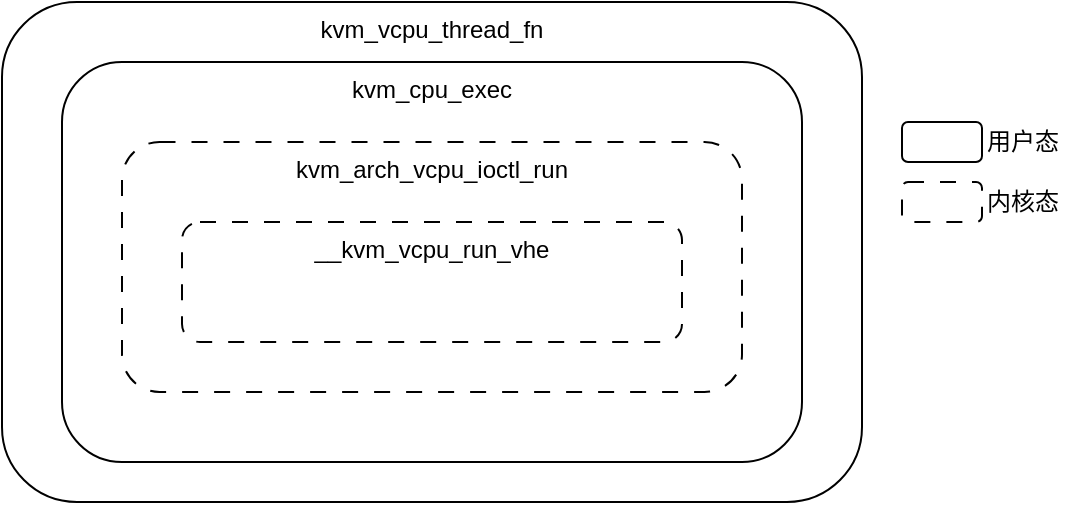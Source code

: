 <mxfile version="21.6.9" type="github" pages="3">
  <diagram name="Page-1" id="zuszLwFf8kK9XqThAfdi">
    <mxGraphModel dx="794" dy="424" grid="1" gridSize="10" guides="1" tooltips="1" connect="1" arrows="1" fold="1" page="1" pageScale="1" pageWidth="827" pageHeight="1169" math="0" shadow="0">
      <root>
        <mxCell id="0" />
        <mxCell id="1" parent="0" />
        <mxCell id="9-FFxtgB4ubAdGaEQEZj-1" value="&lt;span style=&quot;background-color: initial;&quot;&gt;kvm_vcpu_thread_fn&lt;/span&gt;" style="rounded=1;whiteSpace=wrap;html=1;align=center;horizontal=1;verticalAlign=top;" parent="1" vertex="1">
          <mxGeometry x="180" y="110" width="430" height="250" as="geometry" />
        </mxCell>
        <mxCell id="9-FFxtgB4ubAdGaEQEZj-2" value="kvm_cpu_exec" style="rounded=1;whiteSpace=wrap;html=1;align=center;verticalAlign=top;" parent="1" vertex="1">
          <mxGeometry x="210" y="140" width="370" height="200" as="geometry" />
        </mxCell>
        <mxCell id="9-FFxtgB4ubAdGaEQEZj-3" value="kvm_arch_vcpu_ioctl_run" style="rounded=1;whiteSpace=wrap;html=1;horizontal=1;verticalAlign=top;align=center;dashed=1;dashPattern=8 8;" parent="1" vertex="1">
          <mxGeometry x="240" y="180" width="310" height="125" as="geometry" />
        </mxCell>
        <mxCell id="9-FFxtgB4ubAdGaEQEZj-4" value="__kvm_vcpu_run_vhe" style="rounded=1;whiteSpace=wrap;html=1;verticalAlign=top;dashed=1;dashPattern=8 8;" parent="1" vertex="1">
          <mxGeometry x="270" y="220" width="250" height="60" as="geometry" />
        </mxCell>
        <mxCell id="9-FFxtgB4ubAdGaEQEZj-5" value="" style="rounded=1;whiteSpace=wrap;html=1;" parent="1" vertex="1">
          <mxGeometry x="630" y="170" width="40" height="20" as="geometry" />
        </mxCell>
        <mxCell id="9-FFxtgB4ubAdGaEQEZj-6" value="用户态" style="text;html=1;align=center;verticalAlign=middle;resizable=0;points=[];autosize=1;strokeColor=none;fillColor=none;" parent="1" vertex="1">
          <mxGeometry x="660" y="165" width="60" height="30" as="geometry" />
        </mxCell>
        <mxCell id="9-FFxtgB4ubAdGaEQEZj-7" value="" style="rounded=1;whiteSpace=wrap;html=1;dashed=1;dashPattern=8 8;" parent="1" vertex="1">
          <mxGeometry x="630" y="200" width="40" height="20" as="geometry" />
        </mxCell>
        <mxCell id="9-FFxtgB4ubAdGaEQEZj-8" value="内核态" style="text;html=1;align=center;verticalAlign=middle;resizable=0;points=[];autosize=1;strokeColor=none;fillColor=none;dashed=1;dashPattern=12 12;" parent="1" vertex="1">
          <mxGeometry x="660" y="195" width="60" height="30" as="geometry" />
        </mxCell>
      </root>
    </mxGraphModel>
  </diagram>
  <diagram id="j3-DwG2POdbizoOCvqK-" name="第 2 页">
    <mxGraphModel dx="2415" dy="848" grid="1" gridSize="10" guides="1" tooltips="1" connect="1" arrows="1" fold="1" page="1" pageScale="1" pageWidth="827" pageHeight="1169" math="0" shadow="0">
      <root>
        <mxCell id="0" />
        <mxCell id="1" parent="0" />
        <mxCell id="7JrC2zFPBEuQynAGvzlJ-2" value="" style="edgeStyle=orthogonalEdgeStyle;rounded=0;orthogonalLoop=1;jettySize=auto;html=1;" parent="1" source="Fx4I7Sa5HXXDlHgbg-gV-1" target="7JrC2zFPBEuQynAGvzlJ-1" edge="1">
          <mxGeometry relative="1" as="geometry" />
        </mxCell>
        <mxCell id="Fx4I7Sa5HXXDlHgbg-gV-1" value="qemu_init" style="rounded=0;whiteSpace=wrap;html=1;" parent="1" vertex="1">
          <mxGeometry x="30" y="130" width="120" height="60" as="geometry" />
        </mxCell>
        <mxCell id="7JrC2zFPBEuQynAGvzlJ-4" value="" style="edgeStyle=orthogonalEdgeStyle;rounded=0;orthogonalLoop=1;jettySize=auto;html=1;" parent="1" source="7JrC2zFPBEuQynAGvzlJ-1" target="7JrC2zFPBEuQynAGvzlJ-3" edge="1">
          <mxGeometry relative="1" as="geometry" />
        </mxCell>
        <mxCell id="7JrC2zFPBEuQynAGvzlJ-1" value="kvm_vcpu_thread_fn" style="rounded=0;whiteSpace=wrap;html=1;" parent="1" vertex="1">
          <mxGeometry x="180" y="130" width="120" height="60" as="geometry" />
        </mxCell>
        <mxCell id="7JrC2zFPBEuQynAGvzlJ-7" value="" style="edgeStyle=orthogonalEdgeStyle;rounded=0;orthogonalLoop=1;jettySize=auto;html=1;entryX=0;entryY=0.5;entryDx=0;entryDy=0;" parent="1" source="7JrC2zFPBEuQynAGvzlJ-3" target="7JrC2zFPBEuQynAGvzlJ-5" edge="1">
          <mxGeometry relative="1" as="geometry" />
        </mxCell>
        <mxCell id="7JrC2zFPBEuQynAGvzlJ-3" value="kvm_init_vcpu" style="rounded=0;whiteSpace=wrap;html=1;" parent="1" vertex="1">
          <mxGeometry x="330" y="130" width="120" height="60" as="geometry" />
        </mxCell>
        <mxCell id="7JrC2zFPBEuQynAGvzlJ-5" value="kvm_init_vcpu" style="rounded=0;whiteSpace=wrap;html=1;" parent="1" vertex="1">
          <mxGeometry x="480" y="130" width="120" height="60" as="geometry" />
        </mxCell>
        <mxCell id="7JrC2zFPBEuQynAGvzlJ-32" style="edgeStyle=orthogonalEdgeStyle;rounded=0;orthogonalLoop=1;jettySize=auto;html=1;exitX=0.5;exitY=1;exitDx=0;exitDy=0;entryX=0.5;entryY=0;entryDx=0;entryDy=0;" parent="1" source="7JrC2zFPBEuQynAGvzlJ-8" target="7JrC2zFPBEuQynAGvzlJ-24" edge="1">
          <mxGeometry relative="1" as="geometry" />
        </mxCell>
        <mxCell id="7JrC2zFPBEuQynAGvzlJ-8" value="&lt;font style=&quot;font-size: 10px;&quot;&gt;&amp;nbsp;KVM_CREATE_VCPU&lt;/font&gt;" style="rounded=0;whiteSpace=wrap;html=1;" parent="1" vertex="1">
          <mxGeometry x="30" y="370" width="120" height="60" as="geometry" />
        </mxCell>
        <mxCell id="7JrC2zFPBEuQynAGvzlJ-10" value="&lt;font style=&quot;font-size: 8px;&quot;&gt;KVM_GET_VCPU_MMAP_SIZE&lt;/font&gt;" style="rounded=0;whiteSpace=wrap;html=1;" parent="1" vertex="1">
          <mxGeometry x="190" y="370" width="120" height="60" as="geometry" />
        </mxCell>
        <mxCell id="7JrC2zFPBEuQynAGvzlJ-11" value="&lt;font style=&quot;font-size: 8px;&quot;&gt;KVM_GET_VCPU_MMAP_SIZE&lt;/font&gt;" style="rounded=0;whiteSpace=wrap;html=1;" parent="1" vertex="1">
          <mxGeometry x="354" y="370" width="120" height="60" as="geometry" />
        </mxCell>
        <mxCell id="7JrC2zFPBEuQynAGvzlJ-15" value="" style="edgeStyle=orthogonalEdgeStyle;rounded=0;orthogonalLoop=1;jettySize=auto;html=1;" parent="1" source="7JrC2zFPBEuQynAGvzlJ-12" target="7JrC2zFPBEuQynAGvzlJ-14" edge="1">
          <mxGeometry relative="1" as="geometry" />
        </mxCell>
        <mxCell id="7JrC2zFPBEuQynAGvzlJ-12" value="&lt;font style=&quot;font-size: 8px;&quot;&gt;kvm_arch_init_vcpu&lt;/font&gt;" style="rounded=0;whiteSpace=wrap;html=1;" parent="1" vertex="1">
          <mxGeometry x="510" y="250" width="120" height="60" as="geometry" />
        </mxCell>
        <mxCell id="7JrC2zFPBEuQynAGvzlJ-14" value="&lt;font style=&quot;font-size: 8px;&quot;&gt;kvm_arm_vcpu_init&lt;/font&gt;" style="rounded=0;whiteSpace=wrap;html=1;" parent="1" vertex="1">
          <mxGeometry x="770" y="210" width="120" height="60" as="geometry" />
        </mxCell>
        <mxCell id="7JrC2zFPBEuQynAGvzlJ-16" value="&lt;font style=&quot;font-size: 8px;&quot;&gt;KVM_ARM_VCPU_INIT&lt;/font&gt;" style="whiteSpace=wrap;html=1;rounded=0;" parent="1" vertex="1">
          <mxGeometry x="520" y="370" width="120" height="60" as="geometry" />
        </mxCell>
        <mxCell id="7JrC2zFPBEuQynAGvzlJ-19" value="" style="endArrow=none;dashed=1;html=1;rounded=0;" parent="1" edge="1">
          <mxGeometry width="50" height="50" relative="1" as="geometry">
            <mxPoint x="-70" y="480" as="sourcePoint" />
            <mxPoint x="670" y="480" as="targetPoint" />
          </mxGeometry>
        </mxCell>
        <mxCell id="7JrC2zFPBEuQynAGvzlJ-20" value="user" style="text;html=1;align=center;verticalAlign=middle;resizable=0;points=[];autosize=1;strokeColor=none;fillColor=none;" parent="1" vertex="1">
          <mxGeometry x="-70" y="440" width="50" height="30" as="geometry" />
        </mxCell>
        <mxCell id="7JrC2zFPBEuQynAGvzlJ-21" value="kernel" style="text;html=1;align=center;verticalAlign=middle;resizable=0;points=[];autosize=1;strokeColor=none;fillColor=none;" parent="1" vertex="1">
          <mxGeometry x="-75" y="490" width="60" height="30" as="geometry" />
        </mxCell>
        <mxCell id="7JrC2zFPBEuQynAGvzlJ-24" value="struct kvm_vcpu vcpu" style="swimlane;whiteSpace=wrap;html=1;startSize=23;" parent="1" vertex="1">
          <mxGeometry x="20" y="530" width="140" height="110" as="geometry" />
        </mxCell>
        <mxCell id="7JrC2zFPBEuQynAGvzlJ-25" value="struct&amp;nbsp; kvm_run run" style="text;html=1;align=center;verticalAlign=middle;resizable=0;points=[];autosize=1;strokeColor=none;fillColor=none;" parent="7JrC2zFPBEuQynAGvzlJ-24" vertex="1">
          <mxGeometry x="-5" y="50" width="130" height="30" as="geometry" />
        </mxCell>
        <mxCell id="7JrC2zFPBEuQynAGvzlJ-26" value="....." style="text;html=1;align=center;verticalAlign=middle;resizable=0;points=[];autosize=1;strokeColor=none;fillColor=none;" parent="7JrC2zFPBEuQynAGvzlJ-24" vertex="1">
          <mxGeometry x="20" y="25" width="40" height="30" as="geometry" />
        </mxCell>
        <mxCell id="7JrC2zFPBEuQynAGvzlJ-30" value="....." style="text;html=1;align=center;verticalAlign=middle;resizable=0;points=[];autosize=1;strokeColor=none;fillColor=none;" parent="7JrC2zFPBEuQynAGvzlJ-24" vertex="1">
          <mxGeometry x="20" y="70" width="40" height="30" as="geometry" />
        </mxCell>
        <mxCell id="gcBi_6Y43JCfSUHj8arV-20" style="edgeStyle=none;rounded=0;orthogonalLoop=1;jettySize=auto;html=1;exitX=0.5;exitY=1;exitDx=0;exitDy=0;entryX=0.5;entryY=0;entryDx=0;entryDy=0;" parent="1" source="gcBi_6Y43JCfSUHj8arV-1" target="gcBi_6Y43JCfSUHj8arV-6" edge="1">
          <mxGeometry relative="1" as="geometry" />
        </mxCell>
        <mxCell id="gcBi_6Y43JCfSUHj8arV-1" value="thread0" style="rounded=1;whiteSpace=wrap;html=1;" parent="1" vertex="1">
          <mxGeometry x="45" y="760" width="120" height="60" as="geometry" />
        </mxCell>
        <mxCell id="gcBi_6Y43JCfSUHj8arV-2" value="thread1" style="rounded=1;whiteSpace=wrap;html=1;" parent="1" vertex="1">
          <mxGeometry x="210" y="760" width="120" height="60" as="geometry" />
        </mxCell>
        <mxCell id="gcBi_6Y43JCfSUHj8arV-4" value="thread2" style="rounded=1;whiteSpace=wrap;html=1;" parent="1" vertex="1">
          <mxGeometry x="370" y="760" width="120" height="60" as="geometry" />
        </mxCell>
        <mxCell id="gcBi_6Y43JCfSUHj8arV-5" value="thread3" style="rounded=1;whiteSpace=wrap;html=1;" parent="1" vertex="1">
          <mxGeometry x="530" y="760" width="120" height="60" as="geometry" />
        </mxCell>
        <mxCell id="gcBi_6Y43JCfSUHj8arV-6" value="struct kvm_vcpu vcpu" style="swimlane;whiteSpace=wrap;html=1;startSize=23;" parent="1" vertex="1">
          <mxGeometry x="35" y="910" width="140" height="110" as="geometry" />
        </mxCell>
        <mxCell id="gcBi_6Y43JCfSUHj8arV-7" value="&lt;div style=&quot;text-align: left;&quot;&gt;&lt;span style=&quot;background-color: initial;&quot;&gt;&lt;span style=&quot;white-space: pre;&quot;&gt;&#x9;&lt;/span&gt;&lt;span style=&quot;white-space: pre;&quot;&gt;&#x9;&lt;/span&gt;&lt;b&gt;...&lt;/b&gt;&lt;/span&gt;&lt;/div&gt;&lt;div style=&quot;text-align: left;&quot;&gt;&lt;span style=&quot;background-color: initial;&quot;&gt;int cpu&lt;/span&gt;&lt;/div&gt;&lt;div style=&quot;text-align: left;&quot;&gt;&lt;span style=&quot;background-color: initial;&quot;&gt;int vcpu_id = 0&lt;/span&gt;&lt;/div&gt;struct&amp;nbsp; kvm_run run&lt;br&gt;&lt;b&gt;&amp;nbsp; &amp;nbsp;...&lt;/b&gt;" style="text;html=1;align=center;verticalAlign=middle;resizable=0;points=[];autosize=1;strokeColor=none;fillColor=none;" parent="gcBi_6Y43JCfSUHj8arV-6" vertex="1">
          <mxGeometry x="-5" y="20" width="130" height="90" as="geometry" />
        </mxCell>
        <mxCell id="gcBi_6Y43JCfSUHj8arV-10" value="struct kvm_vcpu vcpu" style="swimlane;whiteSpace=wrap;html=1;startSize=23;" parent="1" vertex="1">
          <mxGeometry x="215" y="910" width="140" height="110" as="geometry" />
        </mxCell>
        <mxCell id="gcBi_6Y43JCfSUHj8arV-11" value="&lt;div style=&quot;text-align: left;&quot;&gt;&lt;span style=&quot;background-color: initial;&quot;&gt;&lt;span style=&quot;white-space: pre;&quot;&gt;&#x9;&lt;/span&gt;&lt;span style=&quot;white-space: pre;&quot;&gt;&#x9;&lt;/span&gt;&lt;b&gt;...&lt;/b&gt;&lt;/span&gt;&lt;/div&gt;&lt;div style=&quot;text-align: left;&quot;&gt;&lt;span style=&quot;background-color: initial;&quot;&gt;int cpu&lt;/span&gt;&lt;/div&gt;&lt;div style=&quot;text-align: left;&quot;&gt;&lt;span style=&quot;background-color: initial;&quot;&gt;int vcpu_id = 1&lt;/span&gt;&lt;/div&gt;struct&amp;nbsp; kvm_run run&lt;br&gt;&lt;b&gt;&amp;nbsp; &amp;nbsp;...&lt;/b&gt;" style="text;html=1;align=center;verticalAlign=middle;resizable=0;points=[];autosize=1;strokeColor=none;fillColor=none;" parent="gcBi_6Y43JCfSUHj8arV-10" vertex="1">
          <mxGeometry x="-5" y="20" width="130" height="90" as="geometry" />
        </mxCell>
        <mxCell id="gcBi_6Y43JCfSUHj8arV-12" value="struct kvm_vcpu vcpu" style="swimlane;whiteSpace=wrap;html=1;startSize=23;" parent="1" vertex="1">
          <mxGeometry x="390" y="910" width="140" height="110" as="geometry" />
        </mxCell>
        <mxCell id="gcBi_6Y43JCfSUHj8arV-13" value="&lt;div style=&quot;text-align: left;&quot;&gt;&lt;span style=&quot;background-color: initial;&quot;&gt;&lt;span style=&quot;white-space: pre;&quot;&gt;&#x9;&lt;/span&gt;&lt;span style=&quot;white-space: pre;&quot;&gt;&#x9;&lt;/span&gt;&lt;b&gt;...&lt;/b&gt;&lt;/span&gt;&lt;/div&gt;&lt;div style=&quot;text-align: left;&quot;&gt;&lt;span style=&quot;background-color: initial;&quot;&gt;int cpu&lt;/span&gt;&lt;/div&gt;&lt;div style=&quot;text-align: left;&quot;&gt;&lt;span style=&quot;background-color: initial;&quot;&gt;int vcpu_id = 2&lt;/span&gt;&lt;/div&gt;struct&amp;nbsp; kvm_run run&lt;br&gt;&lt;b&gt;&amp;nbsp; &amp;nbsp;...&lt;/b&gt;" style="text;html=1;align=center;verticalAlign=middle;resizable=0;points=[];autosize=1;strokeColor=none;fillColor=none;" parent="gcBi_6Y43JCfSUHj8arV-12" vertex="1">
          <mxGeometry x="-5" y="20" width="130" height="90" as="geometry" />
        </mxCell>
        <mxCell id="gcBi_6Y43JCfSUHj8arV-14" value="struct kvm_vcpu vcpu" style="swimlane;whiteSpace=wrap;html=1;startSize=23;" parent="1" vertex="1">
          <mxGeometry x="565" y="910" width="140" height="110" as="geometry" />
        </mxCell>
        <mxCell id="gcBi_6Y43JCfSUHj8arV-15" value="&lt;div style=&quot;text-align: left;&quot;&gt;&lt;span style=&quot;background-color: initial;&quot;&gt;&lt;span style=&quot;white-space: pre;&quot;&gt;&#x9;&lt;/span&gt;&lt;span style=&quot;white-space: pre;&quot;&gt;&#x9;&lt;/span&gt;&lt;b&gt;...&lt;/b&gt;&lt;/span&gt;&lt;/div&gt;&lt;div style=&quot;text-align: left;&quot;&gt;&lt;span style=&quot;background-color: initial;&quot;&gt;int cpu&lt;/span&gt;&lt;/div&gt;&lt;div style=&quot;text-align: left;&quot;&gt;&lt;span style=&quot;background-color: initial;&quot;&gt;int vcpu_id = 3&lt;/span&gt;&lt;/div&gt;struct&amp;nbsp; kvm_run run&lt;br&gt;&lt;b&gt;&amp;nbsp; &amp;nbsp;...&lt;/b&gt;" style="text;html=1;align=center;verticalAlign=middle;resizable=0;points=[];autosize=1;strokeColor=none;fillColor=none;" parent="gcBi_6Y43JCfSUHj8arV-14" vertex="1">
          <mxGeometry x="-5" y="20" width="130" height="90" as="geometry" />
        </mxCell>
        <mxCell id="gcBi_6Y43JCfSUHj8arV-17" value="" style="endArrow=none;dashed=1;html=1;rounded=0;" parent="1" edge="1">
          <mxGeometry width="50" height="50" relative="1" as="geometry">
            <mxPoint x="-40" y="860" as="sourcePoint" />
            <mxPoint x="730" y="860" as="targetPoint" />
          </mxGeometry>
        </mxCell>
        <mxCell id="mRVIEYRmilJuDwfBU4cw-1" value="ioctl&lt;br&gt;&amp;nbsp;KVM_CREATE_VCPU" style="edgeLabel;html=1;align=center;verticalAlign=middle;resizable=0;points=[];" parent="gcBi_6Y43JCfSUHj8arV-17" vertex="1" connectable="0">
          <mxGeometry x="-0.617" y="-3" relative="1" as="geometry">
            <mxPoint as="offset" />
          </mxGeometry>
        </mxCell>
        <mxCell id="gcBi_6Y43JCfSUHj8arV-18" value="&lt;b&gt;qemu&lt;/b&gt;" style="text;html=1;strokeColor=none;fillColor=none;align=center;verticalAlign=middle;whiteSpace=wrap;rounded=0;" parent="1" vertex="1">
          <mxGeometry x="-40" y="820" width="60" height="30" as="geometry" />
        </mxCell>
        <mxCell id="gcBi_6Y43JCfSUHj8arV-19" value="&lt;b&gt;kvm&lt;/b&gt;" style="text;html=1;strokeColor=none;fillColor=none;align=center;verticalAlign=middle;whiteSpace=wrap;rounded=0;" parent="1" vertex="1">
          <mxGeometry x="-40" y="870" width="60" height="30" as="geometry" />
        </mxCell>
        <mxCell id="gcBi_6Y43JCfSUHj8arV-21" style="edgeStyle=none;rounded=0;orthogonalLoop=1;jettySize=auto;html=1;exitX=0.5;exitY=1;exitDx=0;exitDy=0;entryX=0.5;entryY=0;entryDx=0;entryDy=0;" parent="1" edge="1">
          <mxGeometry relative="1" as="geometry">
            <mxPoint x="269.33" y="820" as="sourcePoint" />
            <mxPoint x="269.33" y="910" as="targetPoint" />
          </mxGeometry>
        </mxCell>
        <mxCell id="mRVIEYRmilJuDwfBU4cw-2" value="ioctl&lt;br style=&quot;border-color: var(--border-color);&quot;&gt;&amp;nbsp;KVM_CREATE_VCPU" style="edgeLabel;html=1;align=center;verticalAlign=middle;resizable=0;points=[];" parent="gcBi_6Y43JCfSUHj8arV-21" vertex="1" connectable="0">
          <mxGeometry x="-0.12" relative="1" as="geometry">
            <mxPoint as="offset" />
          </mxGeometry>
        </mxCell>
        <mxCell id="gcBi_6Y43JCfSUHj8arV-22" style="edgeStyle=none;rounded=0;orthogonalLoop=1;jettySize=auto;html=1;exitX=0.5;exitY=1;exitDx=0;exitDy=0;entryX=0.5;entryY=0;entryDx=0;entryDy=0;" parent="1" edge="1">
          <mxGeometry relative="1" as="geometry">
            <mxPoint x="429.33" y="820" as="sourcePoint" />
            <mxPoint x="429.33" y="910" as="targetPoint" />
          </mxGeometry>
        </mxCell>
        <mxCell id="mRVIEYRmilJuDwfBU4cw-3" value="ioctl&lt;br style=&quot;border-color: var(--border-color);&quot;&gt;&amp;nbsp;KVM_CREATE_VCPU" style="edgeLabel;html=1;align=center;verticalAlign=middle;resizable=0;points=[];" parent="gcBi_6Y43JCfSUHj8arV-22" vertex="1" connectable="0">
          <mxGeometry x="-0.12" y="2" relative="1" as="geometry">
            <mxPoint as="offset" />
          </mxGeometry>
        </mxCell>
        <mxCell id="gcBi_6Y43JCfSUHj8arV-23" style="edgeStyle=none;rounded=0;orthogonalLoop=1;jettySize=auto;html=1;exitX=0.5;exitY=1;exitDx=0;exitDy=0;entryX=0.5;entryY=0;entryDx=0;entryDy=0;" parent="1" edge="1">
          <mxGeometry relative="1" as="geometry">
            <mxPoint x="589.33" y="820" as="sourcePoint" />
            <mxPoint x="589.33" y="910" as="targetPoint" />
          </mxGeometry>
        </mxCell>
        <mxCell id="mRVIEYRmilJuDwfBU4cw-4" value="ioctl&lt;br style=&quot;border-color: var(--border-color);&quot;&gt;&amp;nbsp;KVM_CREATE_VCPU" style="edgeLabel;html=1;align=center;verticalAlign=middle;resizable=0;points=[];" parent="gcBi_6Y43JCfSUHj8arV-23" vertex="1" connectable="0">
          <mxGeometry x="-0.026" y="1" relative="1" as="geometry">
            <mxPoint as="offset" />
          </mxGeometry>
        </mxCell>
      </root>
    </mxGraphModel>
  </diagram>
  <diagram id="oJbNUGM3LLejB1kMaPjd" name="第 3 页">
    <mxGraphModel dx="794" dy="424" grid="1" gridSize="10" guides="1" tooltips="1" connect="1" arrows="1" fold="1" page="1" pageScale="1" pageWidth="827" pageHeight="1169" math="0" shadow="0">
      <root>
        <mxCell id="0" />
        <mxCell id="1" parent="0" />
        <mxCell id="t-q6vKPBpT5YQisp-qak-2" value="Secure Monitor" style="rounded=0;whiteSpace=wrap;html=1;" vertex="1" parent="1">
          <mxGeometry x="260" y="420" width="300" height="40" as="geometry" />
        </mxCell>
        <mxCell id="t-q6vKPBpT5YQisp-qak-3" value="EL3" style="text;html=1;strokeColor=none;fillColor=none;align=center;verticalAlign=middle;whiteSpace=wrap;rounded=0;" vertex="1" parent="1">
          <mxGeometry x="210" y="425" width="60" height="30" as="geometry" />
        </mxCell>
        <mxCell id="t-q6vKPBpT5YQisp-qak-4" value="Host Os" style="rounded=0;whiteSpace=wrap;html=1;" vertex="1" parent="1">
          <mxGeometry x="260" y="350" width="300" height="60" as="geometry" />
        </mxCell>
        <mxCell id="t-q6vKPBpT5YQisp-qak-5" value="EL2" style="text;html=1;strokeColor=none;fillColor=none;align=center;verticalAlign=middle;whiteSpace=wrap;rounded=0;" vertex="1" parent="1">
          <mxGeometry x="210" y="360" width="60" height="30" as="geometry" />
        </mxCell>
        <mxCell id="t-q6vKPBpT5YQisp-qak-6" value="Guest Os" style="rounded=0;whiteSpace=wrap;html=1;" vertex="1" parent="1">
          <mxGeometry x="260" y="310" width="90" height="30" as="geometry" />
        </mxCell>
        <mxCell id="t-q6vKPBpT5YQisp-qak-7" value="Guest Apps" style="rounded=0;whiteSpace=wrap;html=1;" vertex="1" parent="1">
          <mxGeometry x="260" y="270" width="90" height="30" as="geometry" />
        </mxCell>
        <mxCell id="t-q6vKPBpT5YQisp-qak-8" value="Guest Os" style="rounded=0;whiteSpace=wrap;html=1;" vertex="1" parent="1">
          <mxGeometry x="365" y="310" width="90" height="30" as="geometry" />
        </mxCell>
        <mxCell id="fEuWTQVpRGaHK7YzpKn5-1" value="Guest Apps" style="rounded=0;whiteSpace=wrap;html=1;" vertex="1" parent="1">
          <mxGeometry x="365" y="270" width="90" height="30" as="geometry" />
        </mxCell>
        <mxCell id="fEuWTQVpRGaHK7YzpKn5-2" value="EL1" style="text;html=1;strokeColor=none;fillColor=none;align=center;verticalAlign=middle;whiteSpace=wrap;rounded=0;" vertex="1" parent="1">
          <mxGeometry x="210" y="310" width="60" height="30" as="geometry" />
        </mxCell>
        <mxCell id="fEuWTQVpRGaHK7YzpKn5-3" value="EL0" style="text;html=1;strokeColor=none;fillColor=none;align=center;verticalAlign=middle;whiteSpace=wrap;rounded=0;" vertex="1" parent="1">
          <mxGeometry x="210" y="270" width="60" height="30" as="geometry" />
        </mxCell>
        <mxCell id="fEuWTQVpRGaHK7YzpKn5-4" value="Host Apps" style="rounded=0;whiteSpace=wrap;html=1;" vertex="1" parent="1">
          <mxGeometry x="470" y="270" width="90" height="30" as="geometry" />
        </mxCell>
        <mxCell id="fEuWTQVpRGaHK7YzpKn5-6" value="Hypervisor" style="rounded=0;whiteSpace=wrap;html=1;" vertex="1" parent="1">
          <mxGeometry x="270" y="360" width="90" height="30" as="geometry" />
        </mxCell>
        <mxCell id="fEuWTQVpRGaHK7YzpKn5-7" value="Secure Monitor" style="rounded=0;whiteSpace=wrap;html=1;" vertex="1" parent="1">
          <mxGeometry x="670" y="415" width="300" height="40" as="geometry" />
        </mxCell>
        <mxCell id="fEuWTQVpRGaHK7YzpKn5-8" value="EL3" style="text;html=1;strokeColor=none;fillColor=none;align=center;verticalAlign=middle;whiteSpace=wrap;rounded=0;" vertex="1" parent="1">
          <mxGeometry x="620" y="420" width="60" height="30" as="geometry" />
        </mxCell>
        <mxCell id="fEuWTQVpRGaHK7YzpKn5-9" value="Host Os" style="rounded=0;whiteSpace=wrap;html=1;" vertex="1" parent="1">
          <mxGeometry x="670" y="360" width="300" height="45" as="geometry" />
        </mxCell>
        <mxCell id="fEuWTQVpRGaHK7YzpKn5-10" value="EL2" style="text;html=1;strokeColor=none;fillColor=none;align=center;verticalAlign=middle;whiteSpace=wrap;rounded=0;" vertex="1" parent="1">
          <mxGeometry x="620" y="367.5" width="60" height="30" as="geometry" />
        </mxCell>
        <mxCell id="fEuWTQVpRGaHK7YzpKn5-15" value="EL1" style="text;html=1;strokeColor=none;fillColor=none;align=center;verticalAlign=middle;whiteSpace=wrap;rounded=0;" vertex="1" parent="1">
          <mxGeometry x="620" y="307.5" width="60" height="30" as="geometry" />
        </mxCell>
        <mxCell id="fEuWTQVpRGaHK7YzpKn5-16" value="EL0" style="text;html=1;strokeColor=none;fillColor=none;align=center;verticalAlign=middle;whiteSpace=wrap;rounded=0;" vertex="1" parent="1">
          <mxGeometry x="620" y="247.5" width="60" height="30" as="geometry" />
        </mxCell>
        <mxCell id="fEuWTQVpRGaHK7YzpKn5-27" style="edgeStyle=orthogonalEdgeStyle;rounded=0;orthogonalLoop=1;jettySize=auto;html=1;exitX=0.5;exitY=1;exitDx=0;exitDy=0;entryX=0.25;entryY=0;entryDx=0;entryDy=0;" edge="1" parent="1" source="fEuWTQVpRGaHK7YzpKn5-19" target="fEuWTQVpRGaHK7YzpKn5-9">
          <mxGeometry relative="1" as="geometry" />
        </mxCell>
        <mxCell id="fEuWTQVpRGaHK7YzpKn5-19" value="Guest Os" style="rounded=0;whiteSpace=wrap;html=1;" vertex="1" parent="1">
          <mxGeometry x="670" y="300" width="150" height="45" as="geometry" />
        </mxCell>
        <mxCell id="fEuWTQVpRGaHK7YzpKn5-26" style="edgeStyle=orthogonalEdgeStyle;rounded=0;orthogonalLoop=1;jettySize=auto;html=1;exitX=0.5;exitY=1;exitDx=0;exitDy=0;entryX=0.5;entryY=0;entryDx=0;entryDy=0;" edge="1" parent="1" source="fEuWTQVpRGaHK7YzpKn5-20" target="fEuWTQVpRGaHK7YzpKn5-19">
          <mxGeometry relative="1" as="geometry" />
        </mxCell>
        <mxCell id="fEuWTQVpRGaHK7YzpKn5-20" value="Guest Apps" style="rounded=0;whiteSpace=wrap;html=1;" vertex="1" parent="1">
          <mxGeometry x="670" y="240" width="150" height="45" as="geometry" />
        </mxCell>
        <mxCell id="fEuWTQVpRGaHK7YzpKn5-23" style="edgeStyle=orthogonalEdgeStyle;rounded=0;orthogonalLoop=1;jettySize=auto;html=1;exitX=0.5;exitY=1;exitDx=0;exitDy=0;entryX=0.75;entryY=0;entryDx=0;entryDy=0;" edge="1" parent="1" source="fEuWTQVpRGaHK7YzpKn5-21" target="fEuWTQVpRGaHK7YzpKn5-9">
          <mxGeometry relative="1" as="geometry" />
        </mxCell>
        <mxCell id="fEuWTQVpRGaHK7YzpKn5-21" value="Host Apps" style="rounded=0;whiteSpace=wrap;html=1;" vertex="1" parent="1">
          <mxGeometry x="823" y="240" width="143" height="45" as="geometry" />
        </mxCell>
      </root>
    </mxGraphModel>
  </diagram>
</mxfile>

